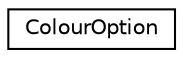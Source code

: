 digraph "Graphical Class Hierarchy"
{
 // LATEX_PDF_SIZE
  edge [fontname="Helvetica",fontsize="10",labelfontname="Helvetica",labelfontsize="10"];
  node [fontname="Helvetica",fontsize="10",shape=record];
  rankdir="LR";
  Node0 [label="ColourOption",height=0.2,width=0.4,color="black", fillcolor="white", style="filled",URL="$classColourOption.html",tooltip=" "];
}
